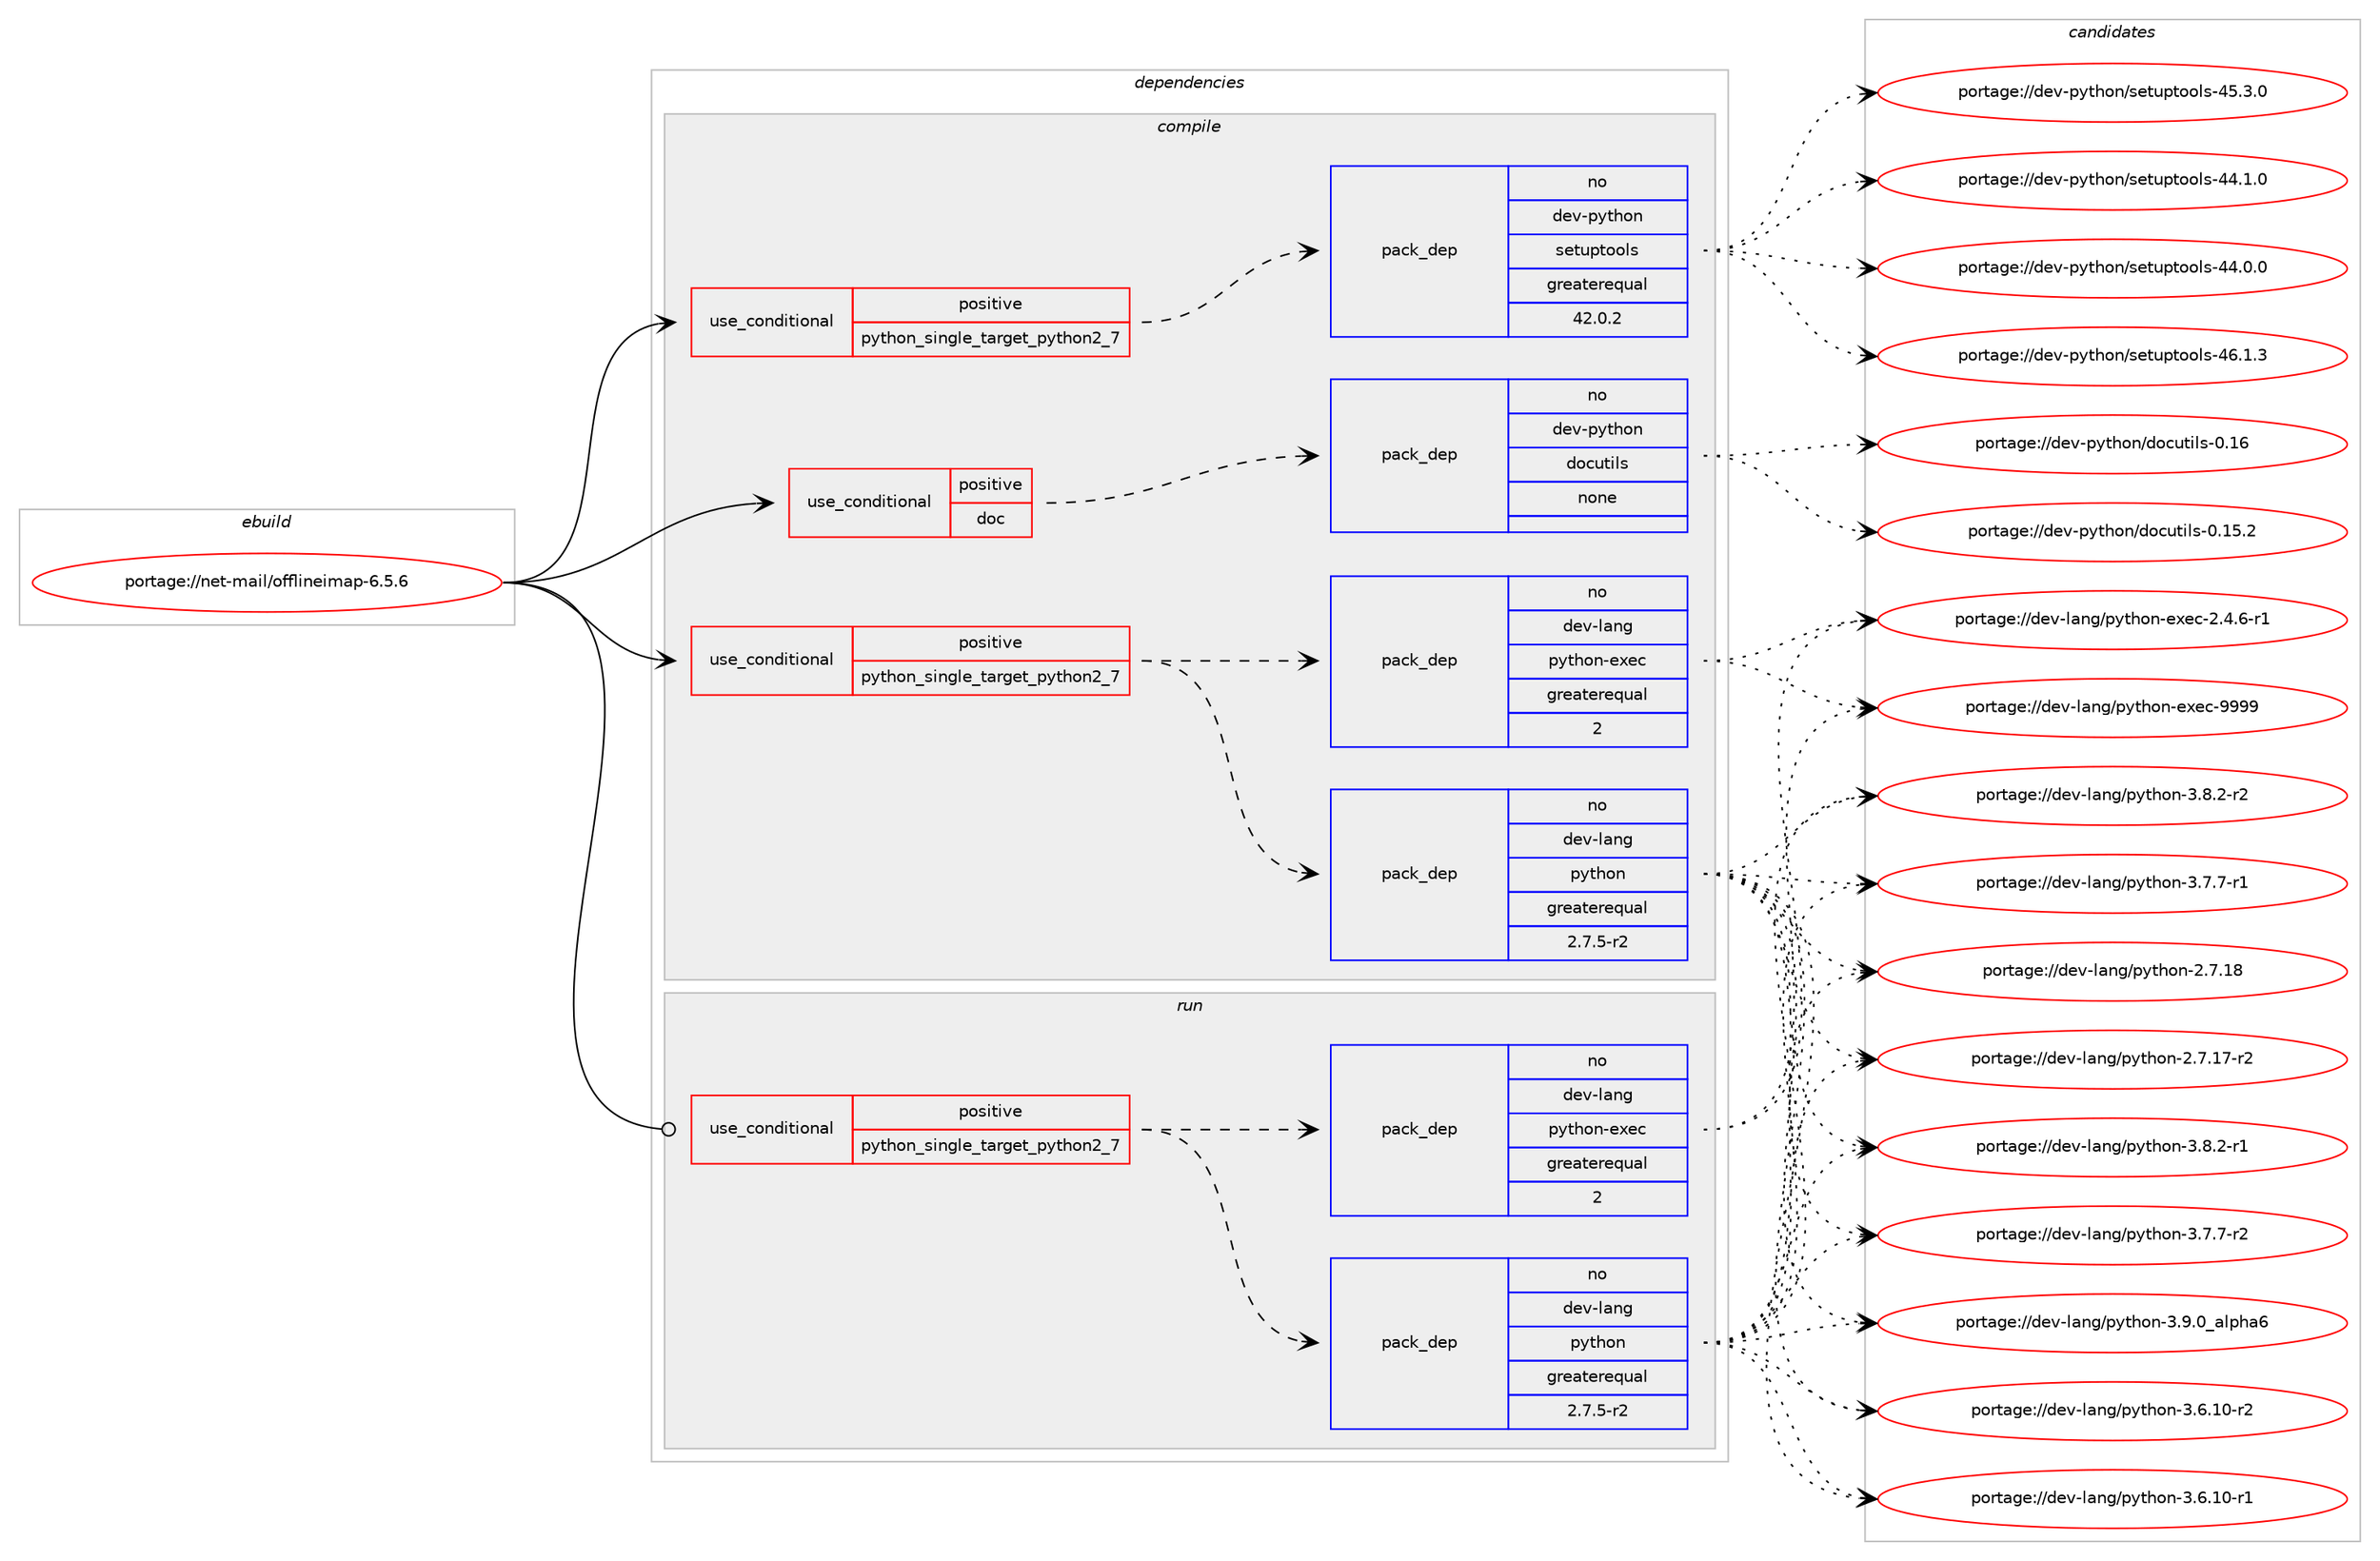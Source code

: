 digraph prolog {

# *************
# Graph options
# *************

newrank=true;
concentrate=true;
compound=true;
graph [rankdir=LR,fontname=Helvetica,fontsize=10,ranksep=1.5];#, ranksep=2.5, nodesep=0.2];
edge  [arrowhead=vee];
node  [fontname=Helvetica,fontsize=10];

# **********
# The ebuild
# **********

subgraph cluster_leftcol {
color=gray;
rank=same;
label=<<i>ebuild</i>>;
id [label="portage://net-mail/offlineimap-6.5.6", color=red, width=4, href="../net-mail/offlineimap-6.5.6.svg"];
}

# ****************
# The dependencies
# ****************

subgraph cluster_midcol {
color=gray;
label=<<i>dependencies</i>>;
subgraph cluster_compile {
fillcolor="#eeeeee";
style=filled;
label=<<i>compile</i>>;
subgraph cond2399 {
dependency11910 [label=<<TABLE BORDER="0" CELLBORDER="1" CELLSPACING="0" CELLPADDING="4"><TR><TD ROWSPAN="3" CELLPADDING="10">use_conditional</TD></TR><TR><TD>positive</TD></TR><TR><TD>doc</TD></TR></TABLE>>, shape=none, color=red];
subgraph pack9369 {
dependency11911 [label=<<TABLE BORDER="0" CELLBORDER="1" CELLSPACING="0" CELLPADDING="4" WIDTH="220"><TR><TD ROWSPAN="6" CELLPADDING="30">pack_dep</TD></TR><TR><TD WIDTH="110">no</TD></TR><TR><TD>dev-python</TD></TR><TR><TD>docutils</TD></TR><TR><TD>none</TD></TR><TR><TD></TD></TR></TABLE>>, shape=none, color=blue];
}
dependency11910:e -> dependency11911:w [weight=20,style="dashed",arrowhead="vee"];
}
id:e -> dependency11910:w [weight=20,style="solid",arrowhead="vee"];
subgraph cond2400 {
dependency11912 [label=<<TABLE BORDER="0" CELLBORDER="1" CELLSPACING="0" CELLPADDING="4"><TR><TD ROWSPAN="3" CELLPADDING="10">use_conditional</TD></TR><TR><TD>positive</TD></TR><TR><TD>python_single_target_python2_7</TD></TR></TABLE>>, shape=none, color=red];
subgraph pack9370 {
dependency11913 [label=<<TABLE BORDER="0" CELLBORDER="1" CELLSPACING="0" CELLPADDING="4" WIDTH="220"><TR><TD ROWSPAN="6" CELLPADDING="30">pack_dep</TD></TR><TR><TD WIDTH="110">no</TD></TR><TR><TD>dev-lang</TD></TR><TR><TD>python</TD></TR><TR><TD>greaterequal</TD></TR><TR><TD>2.7.5-r2</TD></TR></TABLE>>, shape=none, color=blue];
}
dependency11912:e -> dependency11913:w [weight=20,style="dashed",arrowhead="vee"];
subgraph pack9371 {
dependency11914 [label=<<TABLE BORDER="0" CELLBORDER="1" CELLSPACING="0" CELLPADDING="4" WIDTH="220"><TR><TD ROWSPAN="6" CELLPADDING="30">pack_dep</TD></TR><TR><TD WIDTH="110">no</TD></TR><TR><TD>dev-lang</TD></TR><TR><TD>python-exec</TD></TR><TR><TD>greaterequal</TD></TR><TR><TD>2</TD></TR></TABLE>>, shape=none, color=blue];
}
dependency11912:e -> dependency11914:w [weight=20,style="dashed",arrowhead="vee"];
}
id:e -> dependency11912:w [weight=20,style="solid",arrowhead="vee"];
subgraph cond2401 {
dependency11915 [label=<<TABLE BORDER="0" CELLBORDER="1" CELLSPACING="0" CELLPADDING="4"><TR><TD ROWSPAN="3" CELLPADDING="10">use_conditional</TD></TR><TR><TD>positive</TD></TR><TR><TD>python_single_target_python2_7</TD></TR></TABLE>>, shape=none, color=red];
subgraph pack9372 {
dependency11916 [label=<<TABLE BORDER="0" CELLBORDER="1" CELLSPACING="0" CELLPADDING="4" WIDTH="220"><TR><TD ROWSPAN="6" CELLPADDING="30">pack_dep</TD></TR><TR><TD WIDTH="110">no</TD></TR><TR><TD>dev-python</TD></TR><TR><TD>setuptools</TD></TR><TR><TD>greaterequal</TD></TR><TR><TD>42.0.2</TD></TR></TABLE>>, shape=none, color=blue];
}
dependency11915:e -> dependency11916:w [weight=20,style="dashed",arrowhead="vee"];
}
id:e -> dependency11915:w [weight=20,style="solid",arrowhead="vee"];
}
subgraph cluster_compileandrun {
fillcolor="#eeeeee";
style=filled;
label=<<i>compile and run</i>>;
}
subgraph cluster_run {
fillcolor="#eeeeee";
style=filled;
label=<<i>run</i>>;
subgraph cond2402 {
dependency11917 [label=<<TABLE BORDER="0" CELLBORDER="1" CELLSPACING="0" CELLPADDING="4"><TR><TD ROWSPAN="3" CELLPADDING="10">use_conditional</TD></TR><TR><TD>positive</TD></TR><TR><TD>python_single_target_python2_7</TD></TR></TABLE>>, shape=none, color=red];
subgraph pack9373 {
dependency11918 [label=<<TABLE BORDER="0" CELLBORDER="1" CELLSPACING="0" CELLPADDING="4" WIDTH="220"><TR><TD ROWSPAN="6" CELLPADDING="30">pack_dep</TD></TR><TR><TD WIDTH="110">no</TD></TR><TR><TD>dev-lang</TD></TR><TR><TD>python</TD></TR><TR><TD>greaterequal</TD></TR><TR><TD>2.7.5-r2</TD></TR></TABLE>>, shape=none, color=blue];
}
dependency11917:e -> dependency11918:w [weight=20,style="dashed",arrowhead="vee"];
subgraph pack9374 {
dependency11919 [label=<<TABLE BORDER="0" CELLBORDER="1" CELLSPACING="0" CELLPADDING="4" WIDTH="220"><TR><TD ROWSPAN="6" CELLPADDING="30">pack_dep</TD></TR><TR><TD WIDTH="110">no</TD></TR><TR><TD>dev-lang</TD></TR><TR><TD>python-exec</TD></TR><TR><TD>greaterequal</TD></TR><TR><TD>2</TD></TR></TABLE>>, shape=none, color=blue];
}
dependency11917:e -> dependency11919:w [weight=20,style="dashed",arrowhead="vee"];
}
id:e -> dependency11917:w [weight=20,style="solid",arrowhead="odot"];
}
}

# **************
# The candidates
# **************

subgraph cluster_choices {
rank=same;
color=gray;
label=<<i>candidates</i>>;

subgraph choice9369 {
color=black;
nodesep=1;
choice1001011184511212111610411111047100111991171161051081154548464954 [label="portage://dev-python/docutils-0.16", color=red, width=4,href="../dev-python/docutils-0.16.svg"];
choice10010111845112121116104111110471001119911711610510811545484649534650 [label="portage://dev-python/docutils-0.15.2", color=red, width=4,href="../dev-python/docutils-0.15.2.svg"];
dependency11911:e -> choice1001011184511212111610411111047100111991171161051081154548464954:w [style=dotted,weight="100"];
dependency11911:e -> choice10010111845112121116104111110471001119911711610510811545484649534650:w [style=dotted,weight="100"];
}
subgraph choice9370 {
color=black;
nodesep=1;
choice10010111845108971101034711212111610411111045514657464895971081121049754 [label="portage://dev-lang/python-3.9.0_alpha6", color=red, width=4,href="../dev-lang/python-3.9.0_alpha6.svg"];
choice1001011184510897110103471121211161041111104551465646504511450 [label="portage://dev-lang/python-3.8.2-r2", color=red, width=4,href="../dev-lang/python-3.8.2-r2.svg"];
choice1001011184510897110103471121211161041111104551465646504511449 [label="portage://dev-lang/python-3.8.2-r1", color=red, width=4,href="../dev-lang/python-3.8.2-r1.svg"];
choice1001011184510897110103471121211161041111104551465546554511450 [label="portage://dev-lang/python-3.7.7-r2", color=red, width=4,href="../dev-lang/python-3.7.7-r2.svg"];
choice1001011184510897110103471121211161041111104551465546554511449 [label="portage://dev-lang/python-3.7.7-r1", color=red, width=4,href="../dev-lang/python-3.7.7-r1.svg"];
choice100101118451089711010347112121116104111110455146544649484511450 [label="portage://dev-lang/python-3.6.10-r2", color=red, width=4,href="../dev-lang/python-3.6.10-r2.svg"];
choice100101118451089711010347112121116104111110455146544649484511449 [label="portage://dev-lang/python-3.6.10-r1", color=red, width=4,href="../dev-lang/python-3.6.10-r1.svg"];
choice10010111845108971101034711212111610411111045504655464956 [label="portage://dev-lang/python-2.7.18", color=red, width=4,href="../dev-lang/python-2.7.18.svg"];
choice100101118451089711010347112121116104111110455046554649554511450 [label="portage://dev-lang/python-2.7.17-r2", color=red, width=4,href="../dev-lang/python-2.7.17-r2.svg"];
dependency11913:e -> choice10010111845108971101034711212111610411111045514657464895971081121049754:w [style=dotted,weight="100"];
dependency11913:e -> choice1001011184510897110103471121211161041111104551465646504511450:w [style=dotted,weight="100"];
dependency11913:e -> choice1001011184510897110103471121211161041111104551465646504511449:w [style=dotted,weight="100"];
dependency11913:e -> choice1001011184510897110103471121211161041111104551465546554511450:w [style=dotted,weight="100"];
dependency11913:e -> choice1001011184510897110103471121211161041111104551465546554511449:w [style=dotted,weight="100"];
dependency11913:e -> choice100101118451089711010347112121116104111110455146544649484511450:w [style=dotted,weight="100"];
dependency11913:e -> choice100101118451089711010347112121116104111110455146544649484511449:w [style=dotted,weight="100"];
dependency11913:e -> choice10010111845108971101034711212111610411111045504655464956:w [style=dotted,weight="100"];
dependency11913:e -> choice100101118451089711010347112121116104111110455046554649554511450:w [style=dotted,weight="100"];
}
subgraph choice9371 {
color=black;
nodesep=1;
choice10010111845108971101034711212111610411111045101120101994557575757 [label="portage://dev-lang/python-exec-9999", color=red, width=4,href="../dev-lang/python-exec-9999.svg"];
choice10010111845108971101034711212111610411111045101120101994550465246544511449 [label="portage://dev-lang/python-exec-2.4.6-r1", color=red, width=4,href="../dev-lang/python-exec-2.4.6-r1.svg"];
dependency11914:e -> choice10010111845108971101034711212111610411111045101120101994557575757:w [style=dotted,weight="100"];
dependency11914:e -> choice10010111845108971101034711212111610411111045101120101994550465246544511449:w [style=dotted,weight="100"];
}
subgraph choice9372 {
color=black;
nodesep=1;
choice100101118451121211161041111104711510111611711211611111110811545525446494651 [label="portage://dev-python/setuptools-46.1.3", color=red, width=4,href="../dev-python/setuptools-46.1.3.svg"];
choice100101118451121211161041111104711510111611711211611111110811545525346514648 [label="portage://dev-python/setuptools-45.3.0", color=red, width=4,href="../dev-python/setuptools-45.3.0.svg"];
choice100101118451121211161041111104711510111611711211611111110811545525246494648 [label="portage://dev-python/setuptools-44.1.0", color=red, width=4,href="../dev-python/setuptools-44.1.0.svg"];
choice100101118451121211161041111104711510111611711211611111110811545525246484648 [label="portage://dev-python/setuptools-44.0.0", color=red, width=4,href="../dev-python/setuptools-44.0.0.svg"];
dependency11916:e -> choice100101118451121211161041111104711510111611711211611111110811545525446494651:w [style=dotted,weight="100"];
dependency11916:e -> choice100101118451121211161041111104711510111611711211611111110811545525346514648:w [style=dotted,weight="100"];
dependency11916:e -> choice100101118451121211161041111104711510111611711211611111110811545525246494648:w [style=dotted,weight="100"];
dependency11916:e -> choice100101118451121211161041111104711510111611711211611111110811545525246484648:w [style=dotted,weight="100"];
}
subgraph choice9373 {
color=black;
nodesep=1;
choice10010111845108971101034711212111610411111045514657464895971081121049754 [label="portage://dev-lang/python-3.9.0_alpha6", color=red, width=4,href="../dev-lang/python-3.9.0_alpha6.svg"];
choice1001011184510897110103471121211161041111104551465646504511450 [label="portage://dev-lang/python-3.8.2-r2", color=red, width=4,href="../dev-lang/python-3.8.2-r2.svg"];
choice1001011184510897110103471121211161041111104551465646504511449 [label="portage://dev-lang/python-3.8.2-r1", color=red, width=4,href="../dev-lang/python-3.8.2-r1.svg"];
choice1001011184510897110103471121211161041111104551465546554511450 [label="portage://dev-lang/python-3.7.7-r2", color=red, width=4,href="../dev-lang/python-3.7.7-r2.svg"];
choice1001011184510897110103471121211161041111104551465546554511449 [label="portage://dev-lang/python-3.7.7-r1", color=red, width=4,href="../dev-lang/python-3.7.7-r1.svg"];
choice100101118451089711010347112121116104111110455146544649484511450 [label="portage://dev-lang/python-3.6.10-r2", color=red, width=4,href="../dev-lang/python-3.6.10-r2.svg"];
choice100101118451089711010347112121116104111110455146544649484511449 [label="portage://dev-lang/python-3.6.10-r1", color=red, width=4,href="../dev-lang/python-3.6.10-r1.svg"];
choice10010111845108971101034711212111610411111045504655464956 [label="portage://dev-lang/python-2.7.18", color=red, width=4,href="../dev-lang/python-2.7.18.svg"];
choice100101118451089711010347112121116104111110455046554649554511450 [label="portage://dev-lang/python-2.7.17-r2", color=red, width=4,href="../dev-lang/python-2.7.17-r2.svg"];
dependency11918:e -> choice10010111845108971101034711212111610411111045514657464895971081121049754:w [style=dotted,weight="100"];
dependency11918:e -> choice1001011184510897110103471121211161041111104551465646504511450:w [style=dotted,weight="100"];
dependency11918:e -> choice1001011184510897110103471121211161041111104551465646504511449:w [style=dotted,weight="100"];
dependency11918:e -> choice1001011184510897110103471121211161041111104551465546554511450:w [style=dotted,weight="100"];
dependency11918:e -> choice1001011184510897110103471121211161041111104551465546554511449:w [style=dotted,weight="100"];
dependency11918:e -> choice100101118451089711010347112121116104111110455146544649484511450:w [style=dotted,weight="100"];
dependency11918:e -> choice100101118451089711010347112121116104111110455146544649484511449:w [style=dotted,weight="100"];
dependency11918:e -> choice10010111845108971101034711212111610411111045504655464956:w [style=dotted,weight="100"];
dependency11918:e -> choice100101118451089711010347112121116104111110455046554649554511450:w [style=dotted,weight="100"];
}
subgraph choice9374 {
color=black;
nodesep=1;
choice10010111845108971101034711212111610411111045101120101994557575757 [label="portage://dev-lang/python-exec-9999", color=red, width=4,href="../dev-lang/python-exec-9999.svg"];
choice10010111845108971101034711212111610411111045101120101994550465246544511449 [label="portage://dev-lang/python-exec-2.4.6-r1", color=red, width=4,href="../dev-lang/python-exec-2.4.6-r1.svg"];
dependency11919:e -> choice10010111845108971101034711212111610411111045101120101994557575757:w [style=dotted,weight="100"];
dependency11919:e -> choice10010111845108971101034711212111610411111045101120101994550465246544511449:w [style=dotted,weight="100"];
}
}

}
